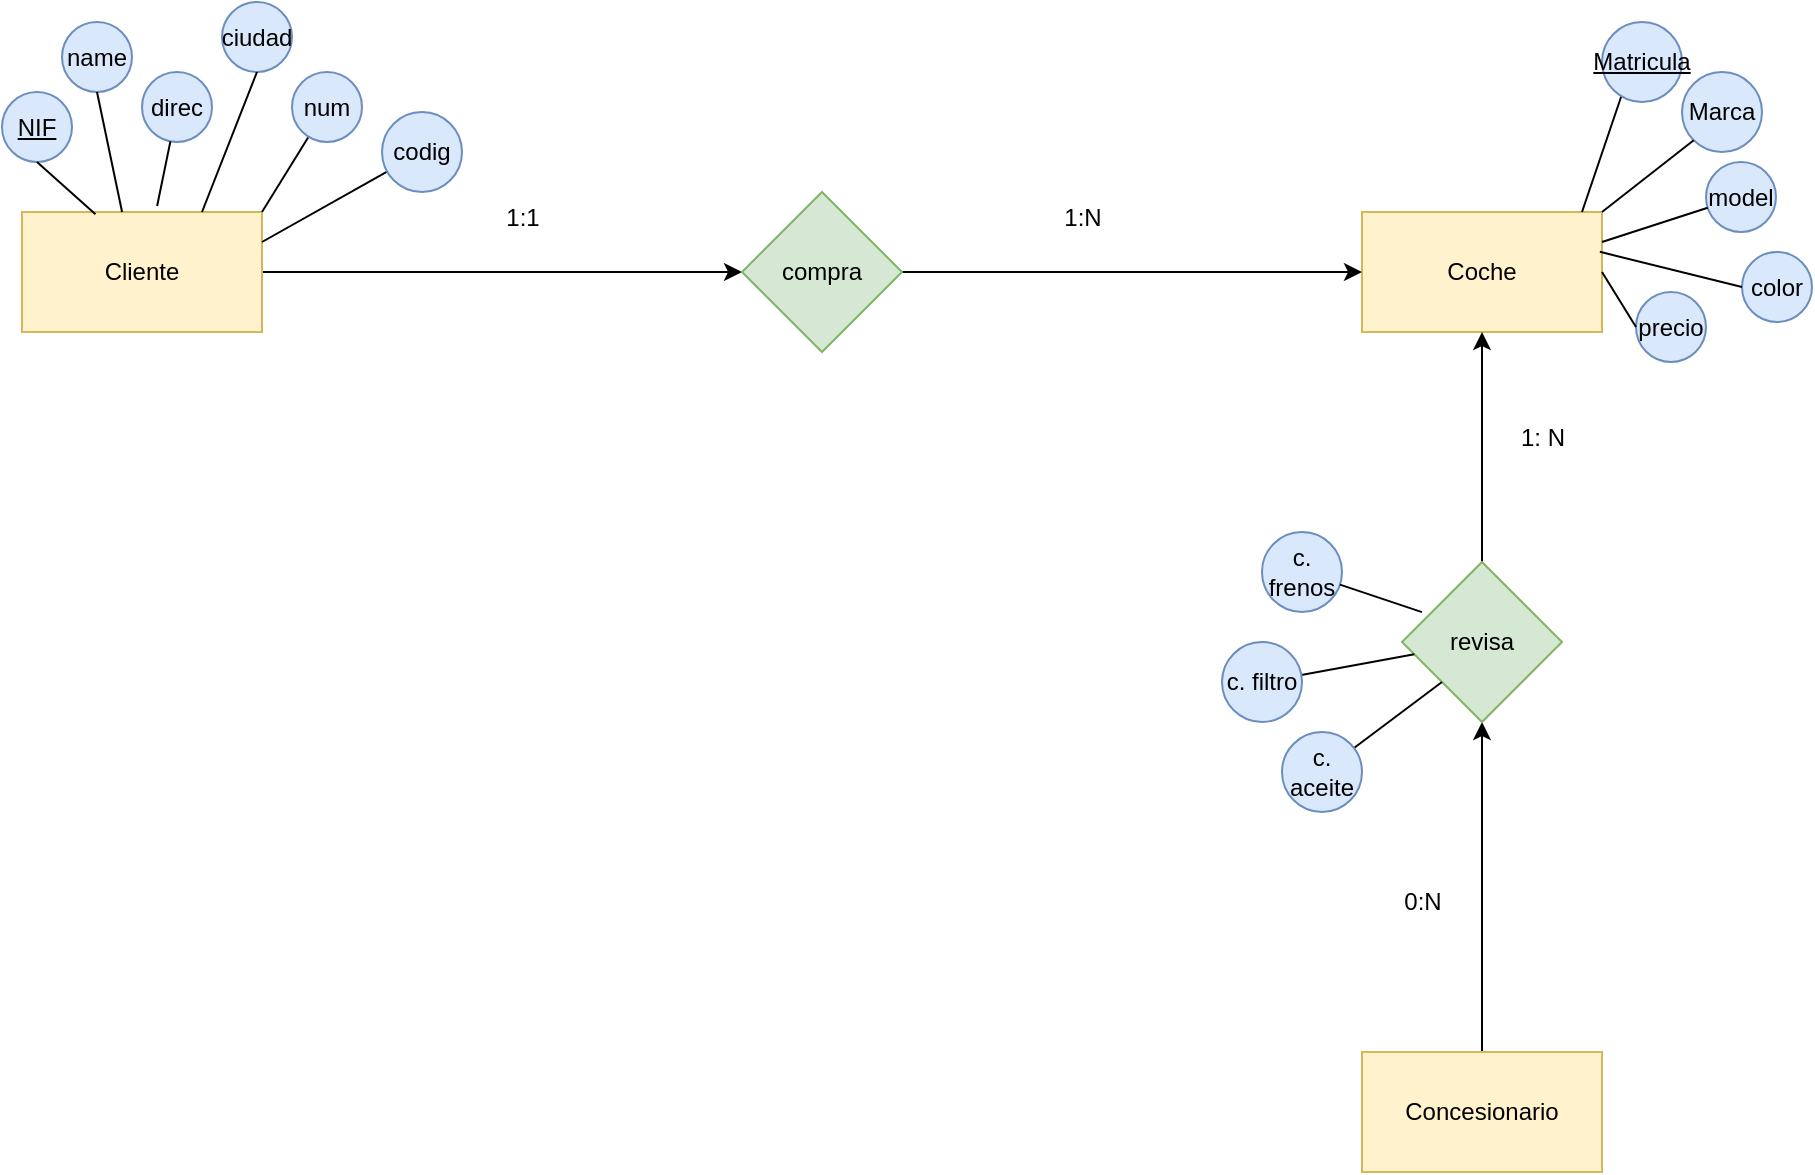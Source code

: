 <mxfile version="22.0.0" type="github">
  <diagram name="Página-1" id="8KOf5wte-PddxFoDNugC">
    <mxGraphModel dx="1315" dy="757" grid="1" gridSize="10" guides="1" tooltips="1" connect="1" arrows="1" fold="1" page="1" pageScale="1" pageWidth="827" pageHeight="1169" math="0" shadow="0">
      <root>
        <mxCell id="0" />
        <mxCell id="1" parent="0" />
        <mxCell id="S6dQqKwIBOEFjgnxx90j-4" style="edgeStyle=orthogonalEdgeStyle;rounded=0;orthogonalLoop=1;jettySize=auto;html=1;" edge="1" parent="1" source="S6dQqKwIBOEFjgnxx90j-1" target="S6dQqKwIBOEFjgnxx90j-3">
          <mxGeometry relative="1" as="geometry" />
        </mxCell>
        <mxCell id="S6dQqKwIBOEFjgnxx90j-1" value="Cliente " style="rounded=0;whiteSpace=wrap;html=1;fillColor=#fff2cc;strokeColor=#d6b656;" vertex="1" parent="1">
          <mxGeometry y="370" width="120" height="60" as="geometry" />
        </mxCell>
        <mxCell id="S6dQqKwIBOEFjgnxx90j-2" value="Coche" style="rounded=0;whiteSpace=wrap;html=1;fillColor=#fff2cc;strokeColor=#d6b656;" vertex="1" parent="1">
          <mxGeometry x="670" y="370" width="120" height="60" as="geometry" />
        </mxCell>
        <mxCell id="S6dQqKwIBOEFjgnxx90j-6" style="edgeStyle=orthogonalEdgeStyle;rounded=0;orthogonalLoop=1;jettySize=auto;html=1;" edge="1" parent="1" source="S6dQqKwIBOEFjgnxx90j-3" target="S6dQqKwIBOEFjgnxx90j-2">
          <mxGeometry relative="1" as="geometry" />
        </mxCell>
        <mxCell id="S6dQqKwIBOEFjgnxx90j-3" value="compra" style="rhombus;whiteSpace=wrap;html=1;fillColor=#d5e8d4;strokeColor=#82b366;" vertex="1" parent="1">
          <mxGeometry x="360" y="360" width="80" height="80" as="geometry" />
        </mxCell>
        <mxCell id="S6dQqKwIBOEFjgnxx90j-10" style="edgeStyle=orthogonalEdgeStyle;rounded=0;orthogonalLoop=1;jettySize=auto;html=1;" edge="1" parent="1" source="S6dQqKwIBOEFjgnxx90j-7" target="S6dQqKwIBOEFjgnxx90j-8">
          <mxGeometry relative="1" as="geometry" />
        </mxCell>
        <mxCell id="S6dQqKwIBOEFjgnxx90j-7" value="Concesionario" style="rounded=0;whiteSpace=wrap;html=1;fillColor=#fff2cc;strokeColor=#d6b656;" vertex="1" parent="1">
          <mxGeometry x="670" y="790" width="120" height="60" as="geometry" />
        </mxCell>
        <mxCell id="S6dQqKwIBOEFjgnxx90j-9" style="edgeStyle=orthogonalEdgeStyle;rounded=0;orthogonalLoop=1;jettySize=auto;html=1;" edge="1" parent="1" source="S6dQqKwIBOEFjgnxx90j-8" target="S6dQqKwIBOEFjgnxx90j-2">
          <mxGeometry relative="1" as="geometry" />
        </mxCell>
        <mxCell id="S6dQqKwIBOEFjgnxx90j-8" value="revisa" style="rhombus;whiteSpace=wrap;html=1;fillColor=#d5e8d4;strokeColor=#82b366;" vertex="1" parent="1">
          <mxGeometry x="690" y="545" width="80" height="80" as="geometry" />
        </mxCell>
        <mxCell id="S6dQqKwIBOEFjgnxx90j-19" value="" style="endArrow=none;html=1;rounded=0;entryX=0.254;entryY=0.891;entryDx=0;entryDy=0;entryPerimeter=0;" edge="1" parent="1" target="S6dQqKwIBOEFjgnxx90j-18">
          <mxGeometry width="50" height="50" relative="1" as="geometry">
            <mxPoint x="780" y="370" as="sourcePoint" />
            <mxPoint x="830" y="320" as="targetPoint" />
          </mxGeometry>
        </mxCell>
        <mxCell id="S6dQqKwIBOEFjgnxx90j-18" value="&lt;u&gt;Matricula&lt;/u&gt;" style="ellipse;whiteSpace=wrap;html=1;aspect=fixed;fillColor=#dae8fc;strokeColor=#6c8ebf;" vertex="1" parent="1">
          <mxGeometry x="790" y="275" width="40" height="40" as="geometry" />
        </mxCell>
        <mxCell id="S6dQqKwIBOEFjgnxx90j-20" value="Marca" style="ellipse;whiteSpace=wrap;html=1;aspect=fixed;fillColor=#dae8fc;strokeColor=#6c8ebf;" vertex="1" parent="1">
          <mxGeometry x="830" y="300" width="40" height="40" as="geometry" />
        </mxCell>
        <mxCell id="S6dQqKwIBOEFjgnxx90j-21" value="" style="endArrow=none;html=1;rounded=0;entryX=0;entryY=1;entryDx=0;entryDy=0;exitX=1;exitY=0;exitDx=0;exitDy=0;" edge="1" parent="1" source="S6dQqKwIBOEFjgnxx90j-2" target="S6dQqKwIBOEFjgnxx90j-20">
          <mxGeometry width="50" height="50" relative="1" as="geometry">
            <mxPoint x="780" y="370" as="sourcePoint" />
            <mxPoint x="850" y="380" as="targetPoint" />
          </mxGeometry>
        </mxCell>
        <mxCell id="S6dQqKwIBOEFjgnxx90j-23" value="model" style="ellipse;whiteSpace=wrap;html=1;aspect=fixed;fillColor=#dae8fc;strokeColor=#6c8ebf;" vertex="1" parent="1">
          <mxGeometry x="842" y="345" width="35" height="35" as="geometry" />
        </mxCell>
        <mxCell id="S6dQqKwIBOEFjgnxx90j-24" value="" style="endArrow=none;html=1;rounded=0;exitX=1;exitY=0.25;exitDx=0;exitDy=0;" edge="1" parent="1" source="S6dQqKwIBOEFjgnxx90j-2" target="S6dQqKwIBOEFjgnxx90j-23">
          <mxGeometry width="50" height="50" relative="1" as="geometry">
            <mxPoint x="830" y="490" as="sourcePoint" />
            <mxPoint x="880" y="440" as="targetPoint" />
          </mxGeometry>
        </mxCell>
        <mxCell id="S6dQqKwIBOEFjgnxx90j-25" value="color" style="ellipse;whiteSpace=wrap;html=1;aspect=fixed;fillColor=#dae8fc;strokeColor=#6c8ebf;" vertex="1" parent="1">
          <mxGeometry x="860" y="390" width="35" height="35" as="geometry" />
        </mxCell>
        <mxCell id="S6dQqKwIBOEFjgnxx90j-26" value="" style="endArrow=none;html=1;rounded=0;exitX=0.991;exitY=0.332;exitDx=0;exitDy=0;entryX=0;entryY=0.5;entryDx=0;entryDy=0;exitPerimeter=0;" edge="1" parent="1" source="S6dQqKwIBOEFjgnxx90j-2" target="S6dQqKwIBOEFjgnxx90j-25">
          <mxGeometry width="50" height="50" relative="1" as="geometry">
            <mxPoint x="800" y="460" as="sourcePoint" />
            <mxPoint x="850" y="410" as="targetPoint" />
          </mxGeometry>
        </mxCell>
        <mxCell id="S6dQqKwIBOEFjgnxx90j-27" value="precio" style="ellipse;whiteSpace=wrap;html=1;aspect=fixed;fillColor=#dae8fc;strokeColor=#6c8ebf;" vertex="1" parent="1">
          <mxGeometry x="807" y="410" width="35" height="35" as="geometry" />
        </mxCell>
        <mxCell id="S6dQqKwIBOEFjgnxx90j-28" value="" style="endArrow=none;html=1;rounded=0;exitX=1;exitY=0.5;exitDx=0;exitDy=0;entryX=0;entryY=0.5;entryDx=0;entryDy=0;" edge="1" parent="1" source="S6dQqKwIBOEFjgnxx90j-2" target="S6dQqKwIBOEFjgnxx90j-27">
          <mxGeometry width="50" height="50" relative="1" as="geometry">
            <mxPoint x="820" y="450" as="sourcePoint" />
            <mxPoint x="870" y="400" as="targetPoint" />
          </mxGeometry>
        </mxCell>
        <mxCell id="S6dQqKwIBOEFjgnxx90j-30" value="&lt;u&gt;NIF&lt;/u&gt;" style="ellipse;whiteSpace=wrap;html=1;aspect=fixed;fillColor=#dae8fc;strokeColor=#6c8ebf;" vertex="1" parent="1">
          <mxGeometry x="-10" y="310" width="35" height="35" as="geometry" />
        </mxCell>
        <mxCell id="S6dQqKwIBOEFjgnxx90j-31" value="" style="endArrow=none;html=1;rounded=0;exitX=0.5;exitY=1;exitDx=0;exitDy=0;entryX=0.306;entryY=0.019;entryDx=0;entryDy=0;entryPerimeter=0;" edge="1" parent="1" source="S6dQqKwIBOEFjgnxx90j-30" target="S6dQqKwIBOEFjgnxx90j-1">
          <mxGeometry width="50" height="50" relative="1" as="geometry">
            <mxPoint x="70" y="360" as="sourcePoint" />
            <mxPoint x="120" y="310" as="targetPoint" />
          </mxGeometry>
        </mxCell>
        <mxCell id="S6dQqKwIBOEFjgnxx90j-33" value="name" style="ellipse;whiteSpace=wrap;html=1;aspect=fixed;fillColor=#dae8fc;strokeColor=#6c8ebf;" vertex="1" parent="1">
          <mxGeometry x="20" y="275" width="35" height="35" as="geometry" />
        </mxCell>
        <mxCell id="S6dQqKwIBOEFjgnxx90j-34" value="" style="endArrow=none;html=1;rounded=0;entryX=0.417;entryY=0;entryDx=0;entryDy=0;entryPerimeter=0;exitX=0.5;exitY=1;exitDx=0;exitDy=0;" edge="1" parent="1" source="S6dQqKwIBOEFjgnxx90j-33" target="S6dQqKwIBOEFjgnxx90j-1">
          <mxGeometry width="50" height="50" relative="1" as="geometry">
            <mxPoint x="60" y="350" as="sourcePoint" />
            <mxPoint x="148.211" y="345" as="targetPoint" />
          </mxGeometry>
        </mxCell>
        <mxCell id="S6dQqKwIBOEFjgnxx90j-35" value="direc" style="ellipse;whiteSpace=wrap;html=1;aspect=fixed;fillColor=#dae8fc;strokeColor=#6c8ebf;" vertex="1" parent="1">
          <mxGeometry x="60" y="300" width="35" height="35" as="geometry" />
        </mxCell>
        <mxCell id="S6dQqKwIBOEFjgnxx90j-37" value="" style="endArrow=none;html=1;rounded=0;entryX=0.563;entryY=-0.05;entryDx=0;entryDy=0;entryPerimeter=0;" edge="1" parent="1" source="S6dQqKwIBOEFjgnxx90j-35" target="S6dQqKwIBOEFjgnxx90j-1">
          <mxGeometry width="50" height="50" relative="1" as="geometry">
            <mxPoint x="95" y="367.5" as="sourcePoint" />
            <mxPoint x="165.711" y="317.5" as="targetPoint" />
          </mxGeometry>
        </mxCell>
        <mxCell id="S6dQqKwIBOEFjgnxx90j-38" value="ciudad" style="ellipse;whiteSpace=wrap;html=1;aspect=fixed;fillColor=#dae8fc;strokeColor=#6c8ebf;" vertex="1" parent="1">
          <mxGeometry x="100" y="265" width="35" height="35" as="geometry" />
        </mxCell>
        <mxCell id="S6dQqKwIBOEFjgnxx90j-40" value="" style="endArrow=none;html=1;rounded=0;entryX=0.5;entryY=1;entryDx=0;entryDy=0;exitX=0.75;exitY=0;exitDx=0;exitDy=0;" edge="1" parent="1" source="S6dQqKwIBOEFjgnxx90j-1" target="S6dQqKwIBOEFjgnxx90j-38">
          <mxGeometry width="50" height="50" relative="1" as="geometry">
            <mxPoint x="100" y="370" as="sourcePoint" />
            <mxPoint x="150" y="320" as="targetPoint" />
          </mxGeometry>
        </mxCell>
        <mxCell id="S6dQqKwIBOEFjgnxx90j-42" style="rounded=0;orthogonalLoop=1;jettySize=auto;html=1;entryX=1;entryY=0;entryDx=0;entryDy=0;endArrow=none;endFill=0;" edge="1" parent="1" source="S6dQqKwIBOEFjgnxx90j-41" target="S6dQqKwIBOEFjgnxx90j-1">
          <mxGeometry relative="1" as="geometry" />
        </mxCell>
        <mxCell id="S6dQqKwIBOEFjgnxx90j-41" value="num" style="ellipse;whiteSpace=wrap;html=1;aspect=fixed;fillColor=#dae8fc;strokeColor=#6c8ebf;" vertex="1" parent="1">
          <mxGeometry x="135" y="300" width="35" height="35" as="geometry" />
        </mxCell>
        <mxCell id="S6dQqKwIBOEFjgnxx90j-67" style="rounded=0;orthogonalLoop=1;jettySize=auto;html=1;entryX=1;entryY=0.25;entryDx=0;entryDy=0;endArrow=none;endFill=0;" edge="1" parent="1" source="S6dQqKwIBOEFjgnxx90j-43" target="S6dQqKwIBOEFjgnxx90j-1">
          <mxGeometry relative="1" as="geometry" />
        </mxCell>
        <mxCell id="S6dQqKwIBOEFjgnxx90j-43" value="codig" style="ellipse;whiteSpace=wrap;html=1;align=center;fillColor=#dae8fc;strokeColor=#6c8ebf;" vertex="1" parent="1">
          <mxGeometry x="180" y="320" width="40" height="40" as="geometry" />
        </mxCell>
        <mxCell id="S6dQqKwIBOEFjgnxx90j-69" style="rounded=0;orthogonalLoop=1;jettySize=auto;html=1;endArrow=none;endFill=0;" edge="1" parent="1" source="S6dQqKwIBOEFjgnxx90j-68" target="S6dQqKwIBOEFjgnxx90j-8">
          <mxGeometry relative="1" as="geometry" />
        </mxCell>
        <mxCell id="S6dQqKwIBOEFjgnxx90j-68" value="c. filtro" style="ellipse;whiteSpace=wrap;html=1;align=center;fillColor=#dae8fc;strokeColor=#6c8ebf;" vertex="1" parent="1">
          <mxGeometry x="600" y="585" width="40" height="40" as="geometry" />
        </mxCell>
        <mxCell id="S6dQqKwIBOEFjgnxx90j-71" style="rounded=0;orthogonalLoop=1;jettySize=auto;html=1;entryX=0;entryY=1;entryDx=0;entryDy=0;startArrow=none;startFill=0;endArrow=none;endFill=0;" edge="1" parent="1" source="S6dQqKwIBOEFjgnxx90j-70" target="S6dQqKwIBOEFjgnxx90j-8">
          <mxGeometry relative="1" as="geometry" />
        </mxCell>
        <mxCell id="S6dQqKwIBOEFjgnxx90j-70" value="c. aceite" style="ellipse;whiteSpace=wrap;html=1;align=center;fillColor=#dae8fc;strokeColor=#6c8ebf;" vertex="1" parent="1">
          <mxGeometry x="630" y="630" width="40" height="40" as="geometry" />
        </mxCell>
        <mxCell id="S6dQqKwIBOEFjgnxx90j-72" value="c. frenos" style="ellipse;whiteSpace=wrap;html=1;align=center;fillColor=#dae8fc;strokeColor=#6c8ebf;" vertex="1" parent="1">
          <mxGeometry x="620" y="530" width="40" height="40" as="geometry" />
        </mxCell>
        <mxCell id="S6dQqKwIBOEFjgnxx90j-73" style="rounded=0;orthogonalLoop=1;jettySize=auto;html=1;entryX=0.125;entryY=0.313;entryDx=0;entryDy=0;entryPerimeter=0;startArrow=none;startFill=0;endArrow=none;endFill=0;" edge="1" parent="1" source="S6dQqKwIBOEFjgnxx90j-72" target="S6dQqKwIBOEFjgnxx90j-8">
          <mxGeometry relative="1" as="geometry" />
        </mxCell>
        <mxCell id="S6dQqKwIBOEFjgnxx90j-74" value="1:1" style="text;html=1;align=center;verticalAlign=middle;resizable=0;points=[];autosize=1;strokeColor=none;fillColor=none;" vertex="1" parent="1">
          <mxGeometry x="230" y="358" width="40" height="30" as="geometry" />
        </mxCell>
        <mxCell id="S6dQqKwIBOEFjgnxx90j-75" value="1:N" style="text;html=1;align=center;verticalAlign=middle;resizable=0;points=[];autosize=1;strokeColor=none;fillColor=none;" vertex="1" parent="1">
          <mxGeometry x="510" y="358" width="40" height="30" as="geometry" />
        </mxCell>
        <mxCell id="S6dQqKwIBOEFjgnxx90j-102" value="1: N" style="text;html=1;align=center;verticalAlign=middle;resizable=0;points=[];autosize=1;strokeColor=none;fillColor=none;" vertex="1" parent="1">
          <mxGeometry x="735" y="468" width="50" height="30" as="geometry" />
        </mxCell>
        <mxCell id="S6dQqKwIBOEFjgnxx90j-103" value="0:N" style="text;html=1;align=center;verticalAlign=middle;resizable=0;points=[];autosize=1;strokeColor=none;fillColor=none;" vertex="1" parent="1">
          <mxGeometry x="680" y="700" width="40" height="30" as="geometry" />
        </mxCell>
      </root>
    </mxGraphModel>
  </diagram>
</mxfile>
